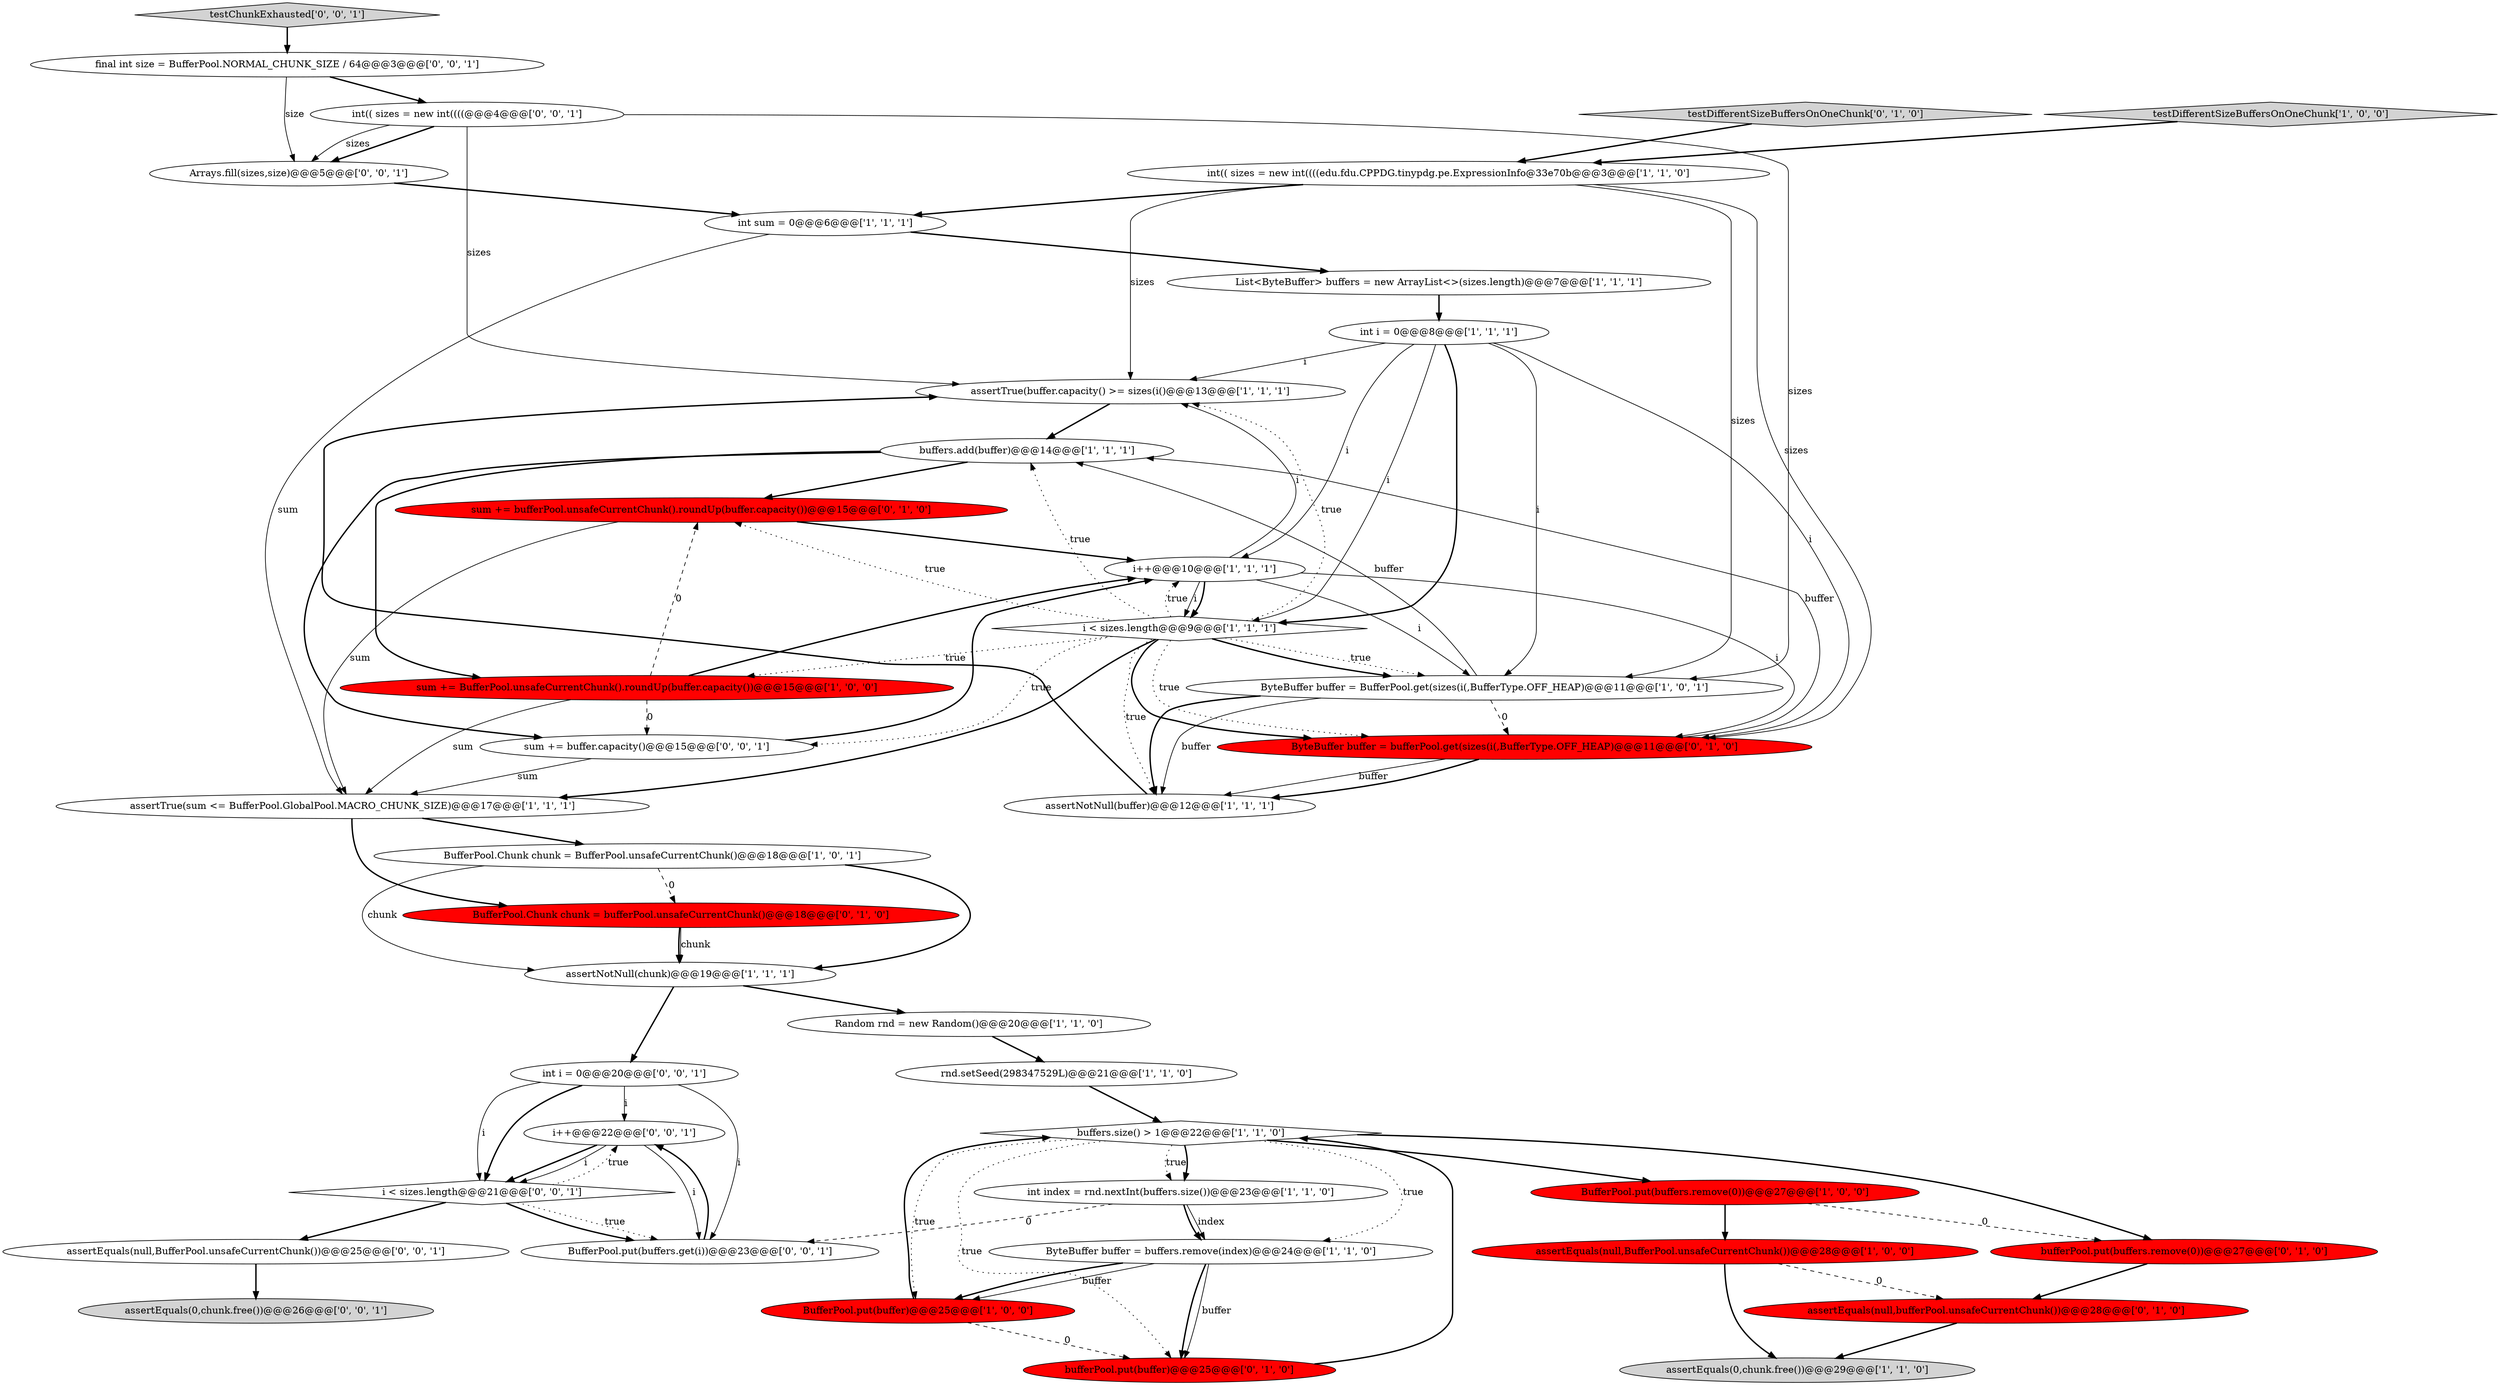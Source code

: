 digraph {
23 [style = filled, label = "testDifferentSizeBuffersOnOneChunk['1', '0', '0']", fillcolor = lightgray, shape = diamond image = "AAA0AAABBB1BBB"];
24 [style = filled, label = "testDifferentSizeBuffersOnOneChunk['0', '1', '0']", fillcolor = lightgray, shape = diamond image = "AAA0AAABBB2BBB"];
34 [style = filled, label = "assertEquals(null,BufferPool.unsafeCurrentChunk())@@@25@@@['0', '0', '1']", fillcolor = white, shape = ellipse image = "AAA0AAABBB3BBB"];
8 [style = filled, label = "int sum = 0@@@6@@@['1', '1', '1']", fillcolor = white, shape = ellipse image = "AAA0AAABBB1BBB"];
18 [style = filled, label = "assertNotNull(buffer)@@@12@@@['1', '1', '1']", fillcolor = white, shape = ellipse image = "AAA0AAABBB1BBB"];
2 [style = filled, label = "int i = 0@@@8@@@['1', '1', '1']", fillcolor = white, shape = ellipse image = "AAA0AAABBB1BBB"];
9 [style = filled, label = "assertTrue(buffer.capacity() >= sizes(i()@@@13@@@['1', '1', '1']", fillcolor = white, shape = ellipse image = "AAA0AAABBB1BBB"];
33 [style = filled, label = "assertEquals(0,chunk.free())@@@26@@@['0', '0', '1']", fillcolor = lightgray, shape = ellipse image = "AAA0AAABBB3BBB"];
36 [style = filled, label = "testChunkExhausted['0', '0', '1']", fillcolor = lightgray, shape = diamond image = "AAA0AAABBB3BBB"];
32 [style = filled, label = "int i = 0@@@20@@@['0', '0', '1']", fillcolor = white, shape = ellipse image = "AAA0AAABBB3BBB"];
19 [style = filled, label = "BufferPool.put(buffer)@@@25@@@['1', '0', '0']", fillcolor = red, shape = ellipse image = "AAA1AAABBB1BBB"];
1 [style = filled, label = "assertEquals(null,BufferPool.unsafeCurrentChunk())@@@28@@@['1', '0', '0']", fillcolor = red, shape = ellipse image = "AAA1AAABBB1BBB"];
3 [style = filled, label = "BufferPool.put(buffers.remove(0))@@@27@@@['1', '0', '0']", fillcolor = red, shape = ellipse image = "AAA1AAABBB1BBB"];
13 [style = filled, label = "assertTrue(sum <= BufferPool.GlobalPool.MACRO_CHUNK_SIZE)@@@17@@@['1', '1', '1']", fillcolor = white, shape = ellipse image = "AAA0AAABBB1BBB"];
17 [style = filled, label = "i++@@@10@@@['1', '1', '1']", fillcolor = white, shape = ellipse image = "AAA0AAABBB1BBB"];
28 [style = filled, label = "sum += bufferPool.unsafeCurrentChunk().roundUp(buffer.capacity())@@@15@@@['0', '1', '0']", fillcolor = red, shape = ellipse image = "AAA1AAABBB2BBB"];
35 [style = filled, label = "i++@@@22@@@['0', '0', '1']", fillcolor = white, shape = ellipse image = "AAA0AAABBB3BBB"];
41 [style = filled, label = "Arrays.fill(sizes,size)@@@5@@@['0', '0', '1']", fillcolor = white, shape = ellipse image = "AAA0AAABBB3BBB"];
5 [style = filled, label = "buffers.add(buffer)@@@14@@@['1', '1', '1']", fillcolor = white, shape = ellipse image = "AAA0AAABBB1BBB"];
25 [style = filled, label = "bufferPool.put(buffer)@@@25@@@['0', '1', '0']", fillcolor = red, shape = ellipse image = "AAA1AAABBB2BBB"];
20 [style = filled, label = "assertEquals(0,chunk.free())@@@29@@@['1', '1', '0']", fillcolor = lightgray, shape = ellipse image = "AAA0AAABBB1BBB"];
29 [style = filled, label = "assertEquals(null,bufferPool.unsafeCurrentChunk())@@@28@@@['0', '1', '0']", fillcolor = red, shape = ellipse image = "AAA1AAABBB2BBB"];
26 [style = filled, label = "BufferPool.Chunk chunk = bufferPool.unsafeCurrentChunk()@@@18@@@['0', '1', '0']", fillcolor = red, shape = ellipse image = "AAA1AAABBB2BBB"];
15 [style = filled, label = "sum += BufferPool.unsafeCurrentChunk().roundUp(buffer.capacity())@@@15@@@['1', '0', '0']", fillcolor = red, shape = ellipse image = "AAA1AAABBB1BBB"];
16 [style = filled, label = "rnd.setSeed(298347529L)@@@21@@@['1', '1', '0']", fillcolor = white, shape = ellipse image = "AAA0AAABBB1BBB"];
27 [style = filled, label = "ByteBuffer buffer = bufferPool.get(sizes(i(,BufferType.OFF_HEAP)@@@11@@@['0', '1', '0']", fillcolor = red, shape = ellipse image = "AAA1AAABBB2BBB"];
37 [style = filled, label = "final int size = BufferPool.NORMAL_CHUNK_SIZE / 64@@@3@@@['0', '0', '1']", fillcolor = white, shape = ellipse image = "AAA0AAABBB3BBB"];
14 [style = filled, label = "assertNotNull(chunk)@@@19@@@['1', '1', '1']", fillcolor = white, shape = ellipse image = "AAA0AAABBB1BBB"];
31 [style = filled, label = "int(( sizes = new int((((@@@4@@@['0', '0', '1']", fillcolor = white, shape = ellipse image = "AAA0AAABBB3BBB"];
10 [style = filled, label = "Random rnd = new Random()@@@20@@@['1', '1', '0']", fillcolor = white, shape = ellipse image = "AAA0AAABBB1BBB"];
30 [style = filled, label = "bufferPool.put(buffers.remove(0))@@@27@@@['0', '1', '0']", fillcolor = red, shape = ellipse image = "AAA1AAABBB2BBB"];
38 [style = filled, label = "sum += buffer.capacity()@@@15@@@['0', '0', '1']", fillcolor = white, shape = ellipse image = "AAA0AAABBB3BBB"];
40 [style = filled, label = "i < sizes.length@@@21@@@['0', '0', '1']", fillcolor = white, shape = diamond image = "AAA0AAABBB3BBB"];
0 [style = filled, label = "i < sizes.length@@@9@@@['1', '1', '1']", fillcolor = white, shape = diamond image = "AAA0AAABBB1BBB"];
7 [style = filled, label = "List<ByteBuffer> buffers = new ArrayList<>(sizes.length)@@@7@@@['1', '1', '1']", fillcolor = white, shape = ellipse image = "AAA0AAABBB1BBB"];
4 [style = filled, label = "buffers.size() > 1@@@22@@@['1', '1', '0']", fillcolor = white, shape = diamond image = "AAA0AAABBB1BBB"];
39 [style = filled, label = "BufferPool.put(buffers.get(i))@@@23@@@['0', '0', '1']", fillcolor = white, shape = ellipse image = "AAA0AAABBB3BBB"];
11 [style = filled, label = "int index = rnd.nextInt(buffers.size())@@@23@@@['1', '1', '0']", fillcolor = white, shape = ellipse image = "AAA0AAABBB1BBB"];
12 [style = filled, label = "ByteBuffer buffer = buffers.remove(index)@@@24@@@['1', '1', '0']", fillcolor = white, shape = ellipse image = "AAA0AAABBB1BBB"];
21 [style = filled, label = "BufferPool.Chunk chunk = BufferPool.unsafeCurrentChunk()@@@18@@@['1', '0', '1']", fillcolor = white, shape = ellipse image = "AAA0AAABBB1BBB"];
22 [style = filled, label = "ByteBuffer buffer = BufferPool.get(sizes(i(,BufferType.OFF_HEAP)@@@11@@@['1', '0', '1']", fillcolor = white, shape = ellipse image = "AAA0AAABBB1BBB"];
6 [style = filled, label = "int(( sizes = new int((((edu.fdu.CPPDG.tinypdg.pe.ExpressionInfo@33e70b@@@3@@@['1', '1', '0']", fillcolor = white, shape = ellipse image = "AAA0AAABBB1BBB"];
2->9 [style = solid, label="i"];
40->39 [style = dotted, label="true"];
0->5 [style = dotted, label="true"];
0->13 [style = bold, label=""];
41->8 [style = bold, label=""];
1->20 [style = bold, label=""];
5->15 [style = bold, label=""];
2->27 [style = solid, label="i"];
5->28 [style = bold, label=""];
5->38 [style = bold, label=""];
30->29 [style = bold, label=""];
17->22 [style = solid, label="i"];
15->38 [style = dashed, label="0"];
15->17 [style = bold, label=""];
27->18 [style = solid, label="buffer"];
6->9 [style = solid, label="sizes"];
37->31 [style = bold, label=""];
11->39 [style = dashed, label="0"];
9->5 [style = bold, label=""];
32->39 [style = solid, label="i"];
35->39 [style = solid, label="i"];
0->38 [style = dotted, label="true"];
4->3 [style = bold, label=""];
26->14 [style = solid, label="chunk"];
15->28 [style = dashed, label="0"];
38->13 [style = solid, label="sum"];
34->33 [style = bold, label=""];
26->14 [style = bold, label=""];
14->10 [style = bold, label=""];
11->12 [style = bold, label=""];
40->34 [style = bold, label=""];
15->13 [style = solid, label="sum"];
12->25 [style = solid, label="buffer"];
40->35 [style = dotted, label="true"];
35->40 [style = bold, label=""];
29->20 [style = bold, label=""];
22->18 [style = bold, label=""];
28->13 [style = solid, label="sum"];
7->2 [style = bold, label=""];
39->35 [style = bold, label=""];
18->9 [style = bold, label=""];
31->41 [style = bold, label=""];
36->37 [style = bold, label=""];
19->25 [style = dashed, label="0"];
2->17 [style = solid, label="i"];
38->17 [style = bold, label=""];
31->9 [style = solid, label="sizes"];
27->18 [style = bold, label=""];
3->30 [style = dashed, label="0"];
17->0 [style = solid, label="i"];
3->1 [style = bold, label=""];
27->5 [style = solid, label="buffer"];
0->18 [style = dotted, label="true"];
32->40 [style = solid, label="i"];
4->11 [style = dotted, label="true"];
32->35 [style = solid, label="i"];
22->27 [style = dashed, label="0"];
2->22 [style = solid, label="i"];
6->22 [style = solid, label="sizes"];
2->0 [style = bold, label=""];
17->0 [style = bold, label=""];
40->39 [style = bold, label=""];
10->16 [style = bold, label=""];
31->22 [style = solid, label="sizes"];
13->26 [style = bold, label=""];
21->26 [style = dashed, label="0"];
23->6 [style = bold, label=""];
32->40 [style = bold, label=""];
2->0 [style = solid, label="i"];
28->17 [style = bold, label=""];
8->13 [style = solid, label="sum"];
16->4 [style = bold, label=""];
4->12 [style = dotted, label="true"];
14->32 [style = bold, label=""];
0->9 [style = dotted, label="true"];
17->27 [style = solid, label="i"];
4->19 [style = dotted, label="true"];
21->14 [style = bold, label=""];
22->18 [style = solid, label="buffer"];
0->28 [style = dotted, label="true"];
0->27 [style = bold, label=""];
21->14 [style = solid, label="chunk"];
0->15 [style = dotted, label="true"];
12->19 [style = solid, label="buffer"];
37->41 [style = solid, label="size"];
1->29 [style = dashed, label="0"];
25->4 [style = bold, label=""];
31->41 [style = solid, label="sizes"];
4->25 [style = dotted, label="true"];
17->9 [style = solid, label="i"];
6->27 [style = solid, label="sizes"];
8->7 [style = bold, label=""];
0->22 [style = dotted, label="true"];
35->40 [style = solid, label="i"];
4->30 [style = bold, label=""];
22->5 [style = solid, label="buffer"];
12->25 [style = bold, label=""];
0->22 [style = bold, label=""];
11->12 [style = solid, label="index"];
6->8 [style = bold, label=""];
0->17 [style = dotted, label="true"];
19->4 [style = bold, label=""];
0->27 [style = dotted, label="true"];
12->19 [style = bold, label=""];
4->11 [style = bold, label=""];
13->21 [style = bold, label=""];
24->6 [style = bold, label=""];
}
